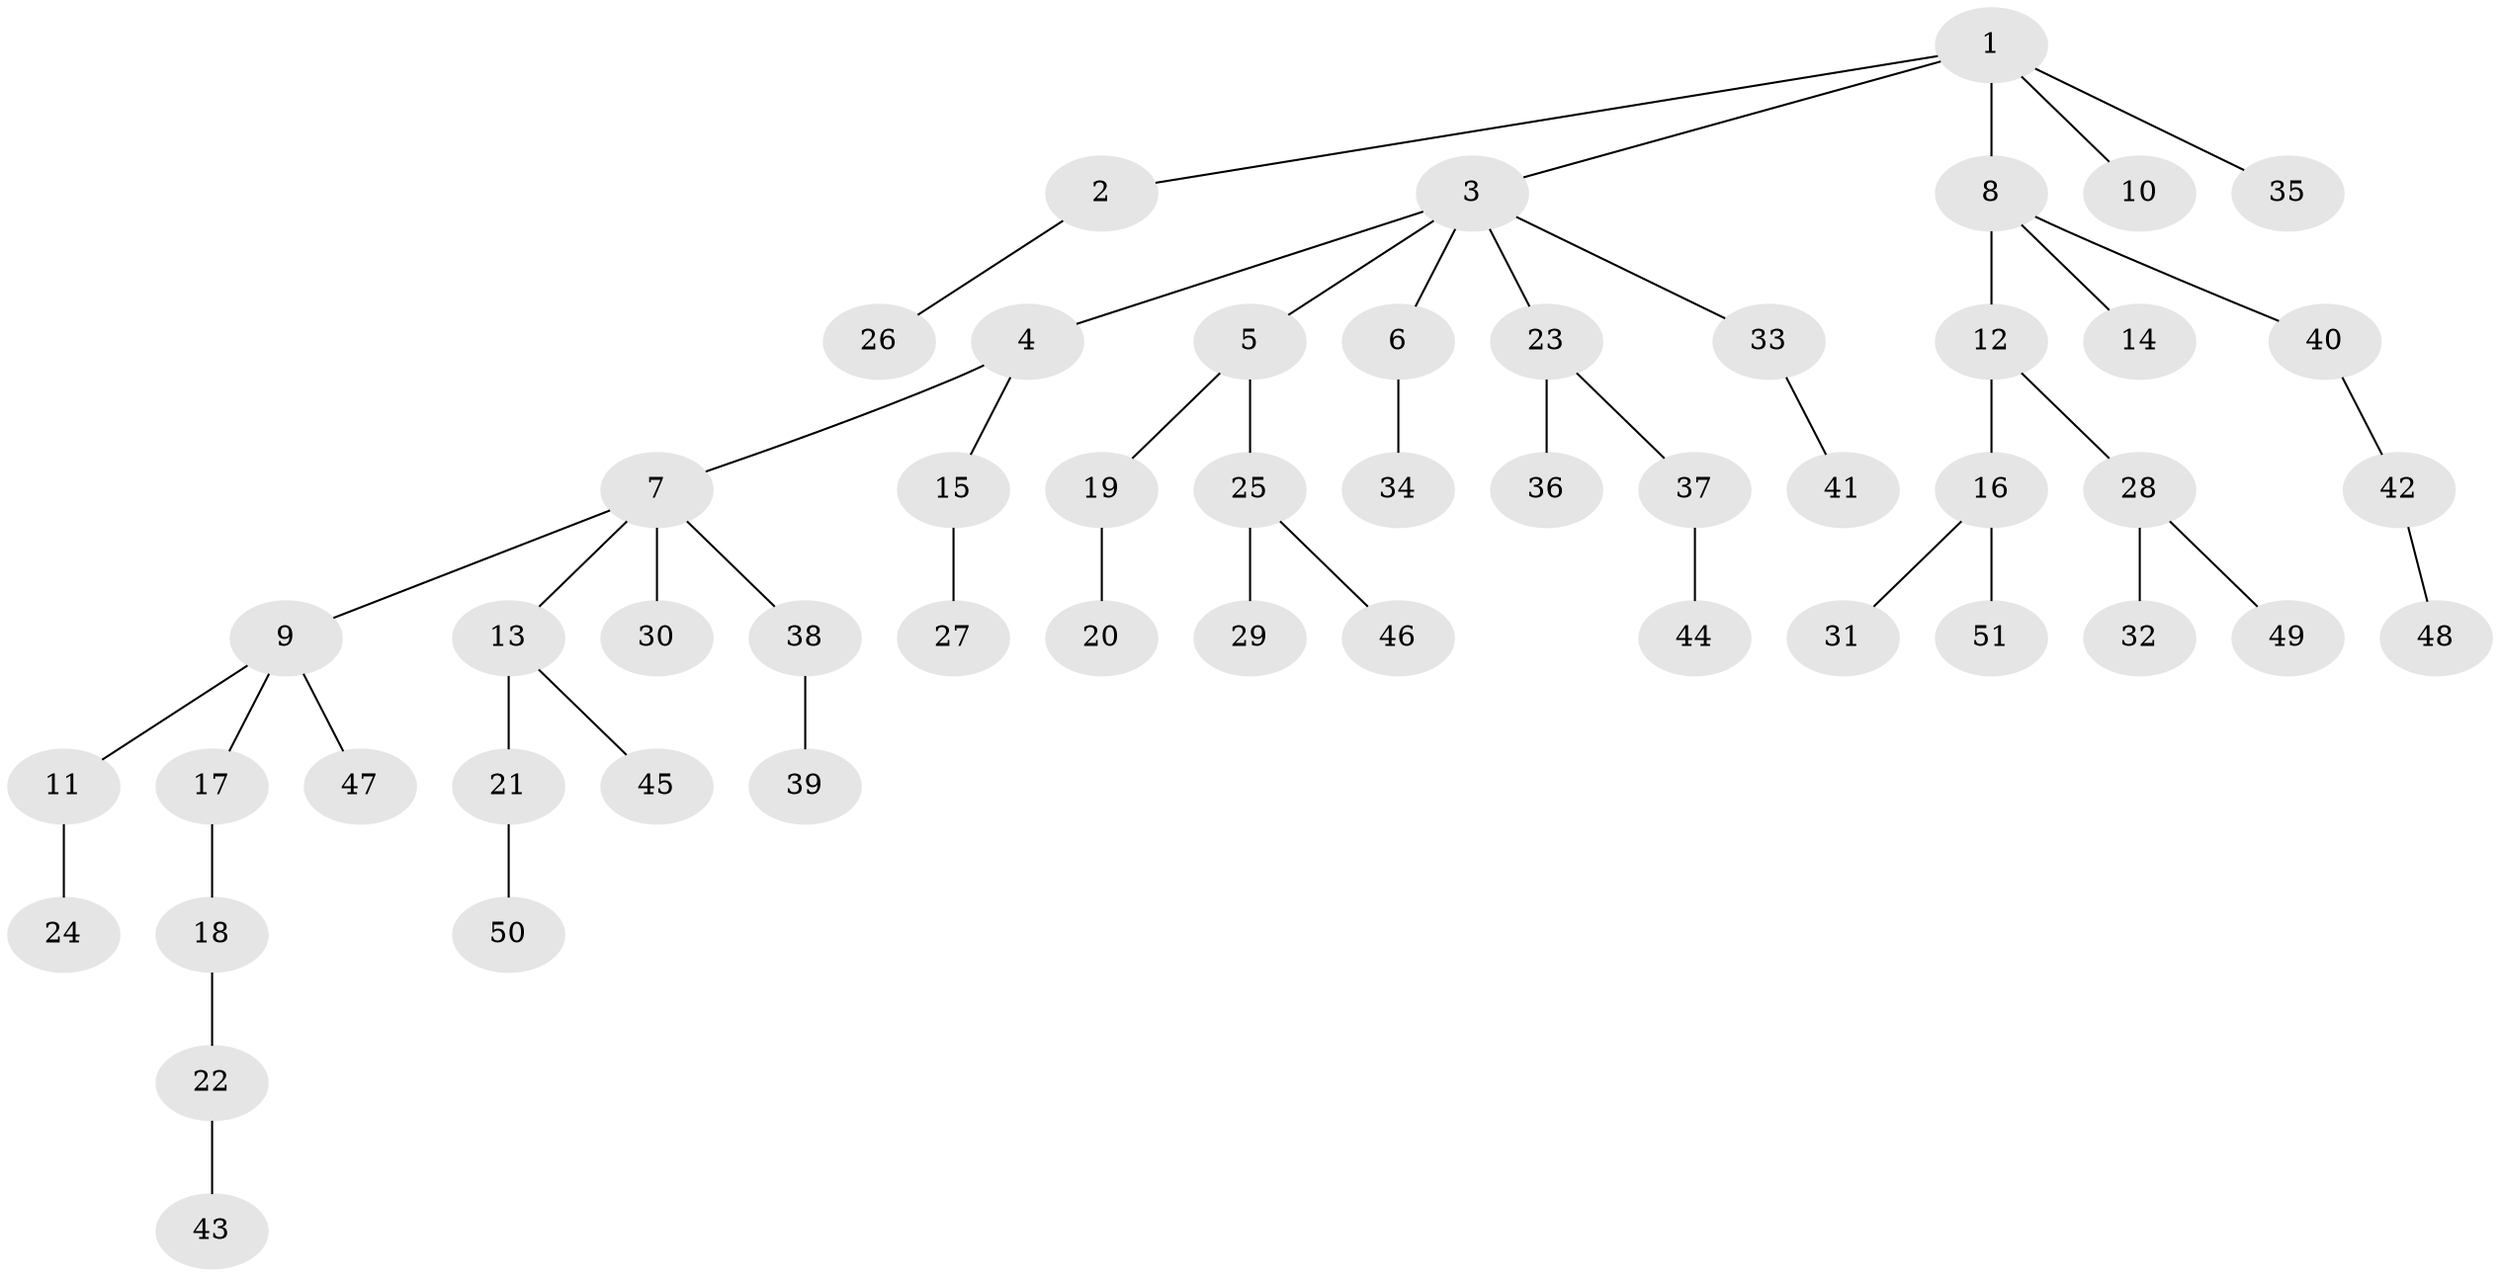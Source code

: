 // coarse degree distribution, {1: 0.7, 2: 0.16666666666666666, 15: 0.03333333333333333, 4: 0.03333333333333333, 3: 0.03333333333333333, 5: 0.03333333333333333}
// Generated by graph-tools (version 1.1) at 2025/55/03/04/25 21:55:42]
// undirected, 51 vertices, 50 edges
graph export_dot {
graph [start="1"]
  node [color=gray90,style=filled];
  1;
  2;
  3;
  4;
  5;
  6;
  7;
  8;
  9;
  10;
  11;
  12;
  13;
  14;
  15;
  16;
  17;
  18;
  19;
  20;
  21;
  22;
  23;
  24;
  25;
  26;
  27;
  28;
  29;
  30;
  31;
  32;
  33;
  34;
  35;
  36;
  37;
  38;
  39;
  40;
  41;
  42;
  43;
  44;
  45;
  46;
  47;
  48;
  49;
  50;
  51;
  1 -- 2;
  1 -- 3;
  1 -- 8;
  1 -- 10;
  1 -- 35;
  2 -- 26;
  3 -- 4;
  3 -- 5;
  3 -- 6;
  3 -- 23;
  3 -- 33;
  4 -- 7;
  4 -- 15;
  5 -- 19;
  5 -- 25;
  6 -- 34;
  7 -- 9;
  7 -- 13;
  7 -- 30;
  7 -- 38;
  8 -- 12;
  8 -- 14;
  8 -- 40;
  9 -- 11;
  9 -- 17;
  9 -- 47;
  11 -- 24;
  12 -- 16;
  12 -- 28;
  13 -- 21;
  13 -- 45;
  15 -- 27;
  16 -- 31;
  16 -- 51;
  17 -- 18;
  18 -- 22;
  19 -- 20;
  21 -- 50;
  22 -- 43;
  23 -- 36;
  23 -- 37;
  25 -- 29;
  25 -- 46;
  28 -- 32;
  28 -- 49;
  33 -- 41;
  37 -- 44;
  38 -- 39;
  40 -- 42;
  42 -- 48;
}
